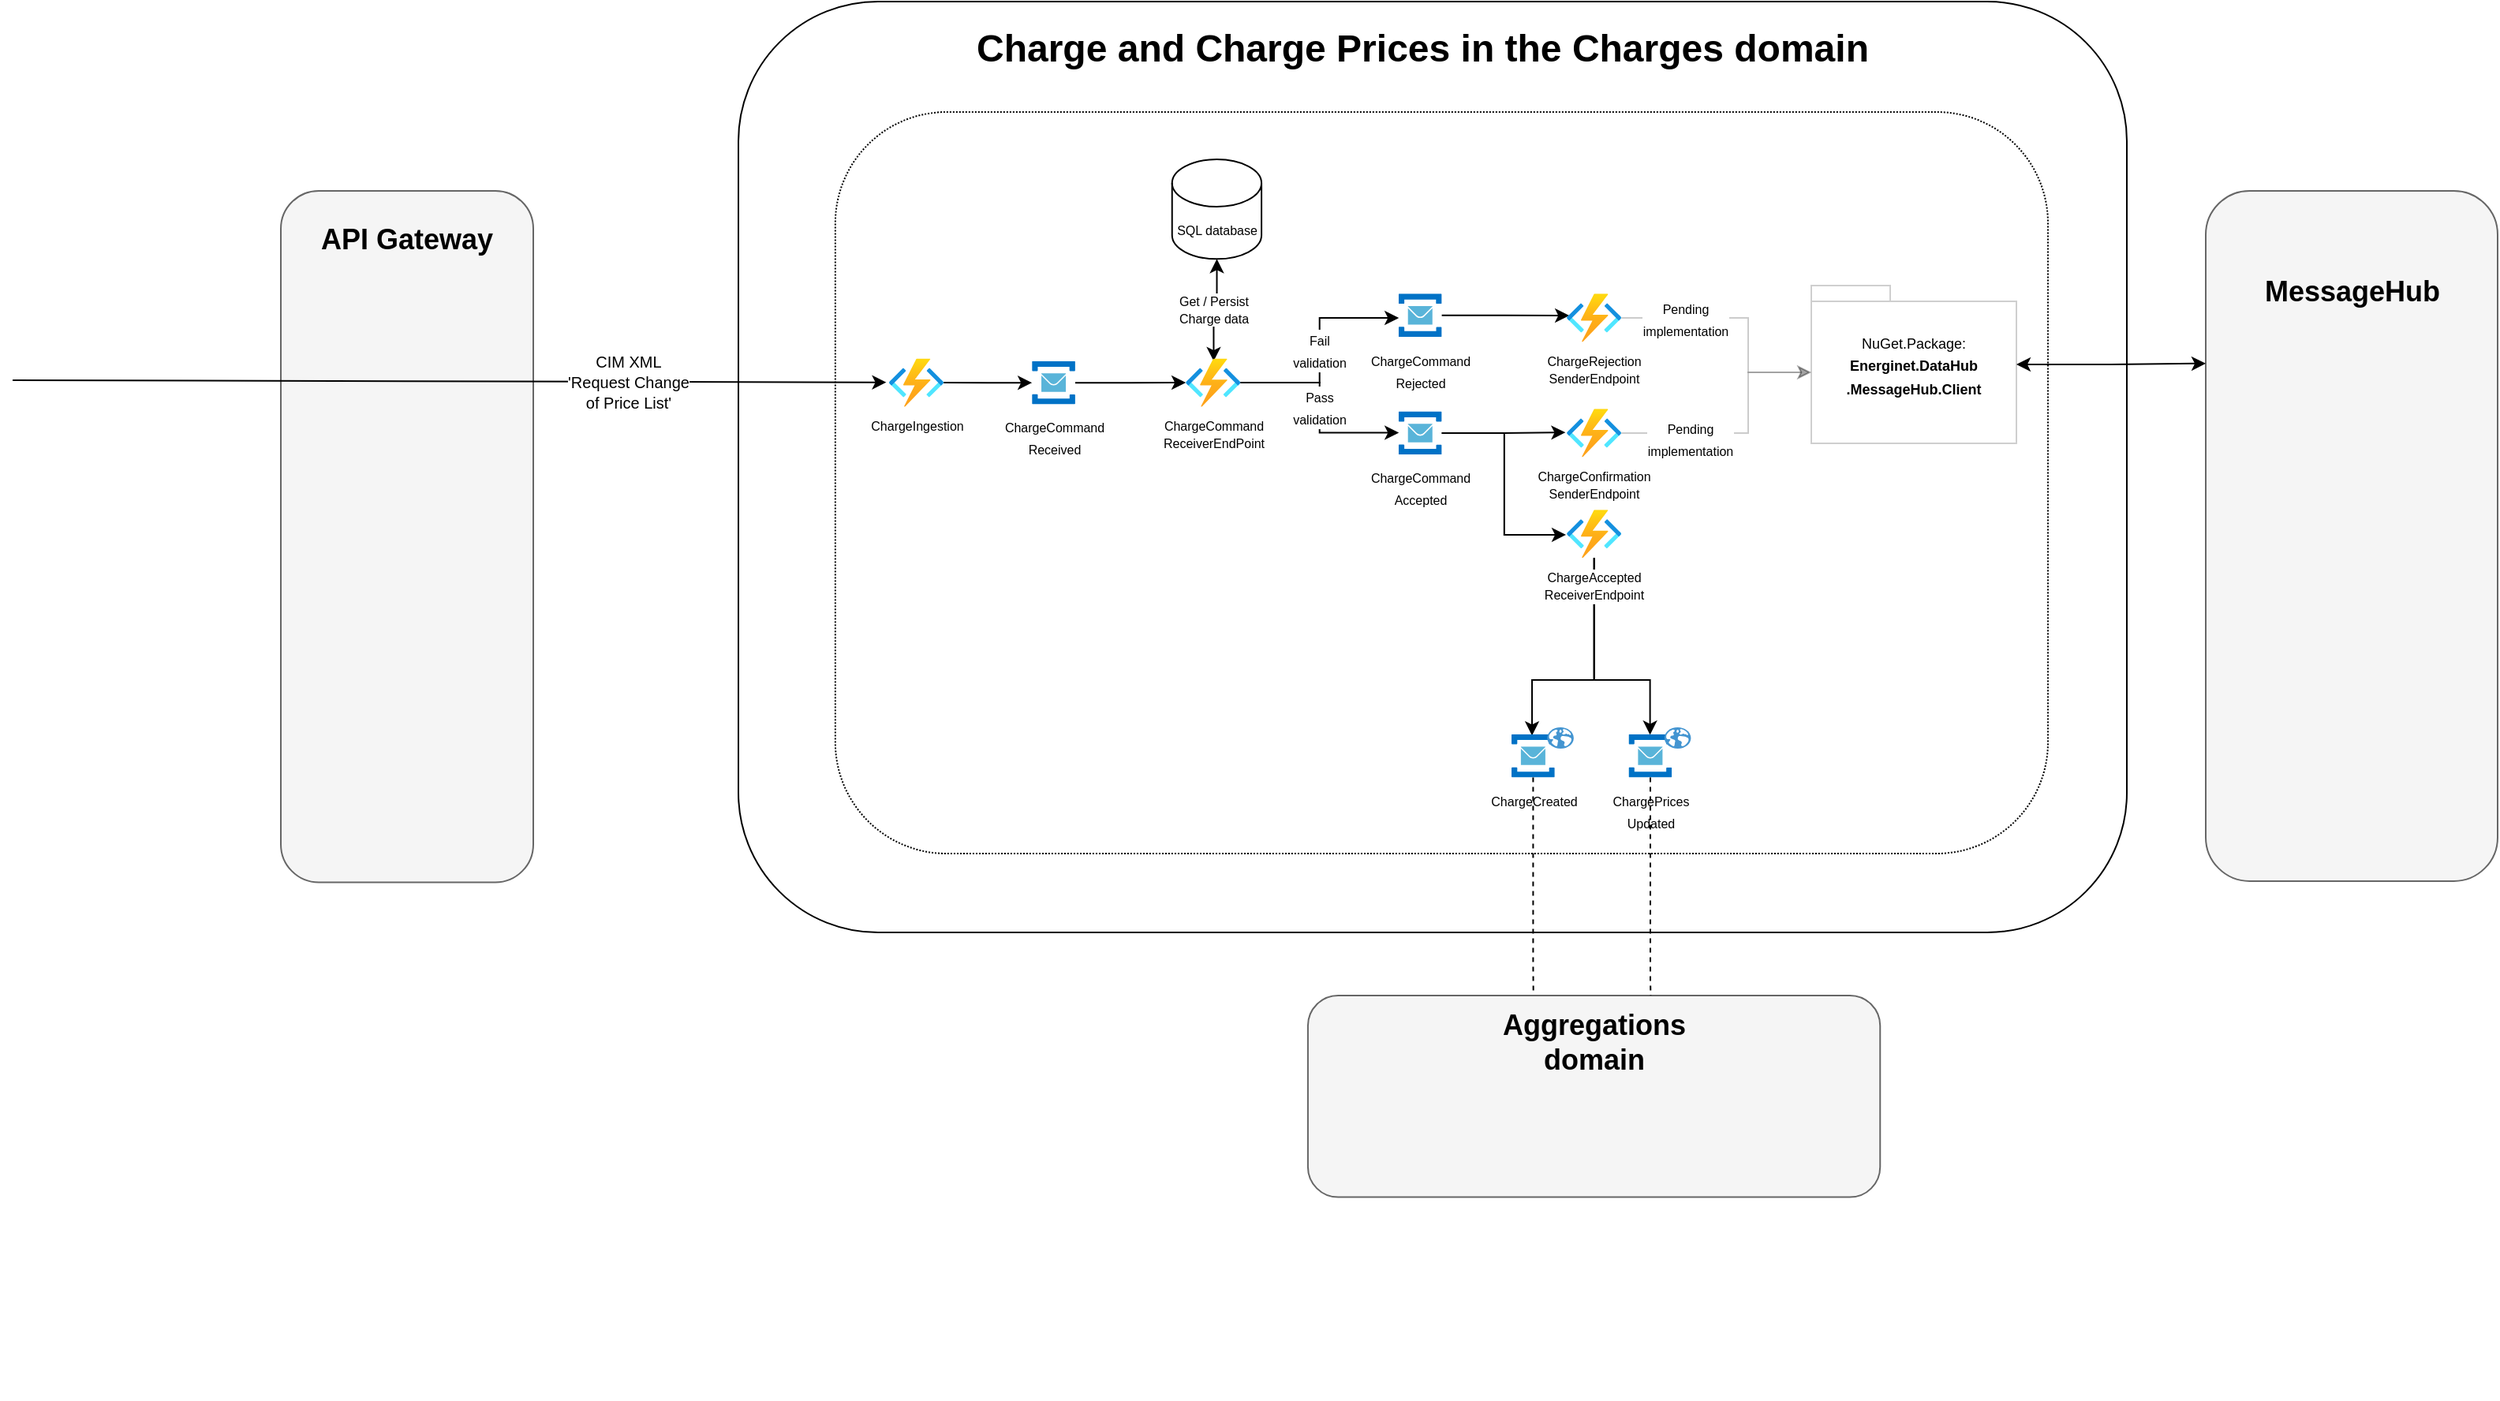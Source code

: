 <mxfile version="15.4.0" type="device" pages="3"><diagram id="KlwxC46N-hx96iGGhqOR" name="ChargeAndChargePrices"><mxGraphModel dx="1449" dy="503" grid="1" gridSize="10" guides="1" tooltips="1" connect="1" arrows="1" fold="1" page="1" pageScale="1" pageWidth="827" pageHeight="1169" math="0" shadow="0"><root><mxCell id="0"/><mxCell id="1" parent="0"/><mxCell id="MYXWLyL1p2K_Epl3DtGn-15" value="" style="opacity=50;textOpacity=50;strokeColor=none;" parent="1" vertex="1" connectable="0"><mxGeometry x="120" width="900" height="885.57" as="geometry"/></mxCell><mxCell id="MYXWLyL1p2K_Epl3DtGn-2" value="" style="rounded=1;whiteSpace=wrap;html=1;" parent="MYXWLyL1p2K_Epl3DtGn-15" vertex="1"><mxGeometry x="20" width="880" height="590" as="geometry"/></mxCell><mxCell id="NvUXONiLcMeiS4wBiC3s-28" value="&lt;h1&gt;Charge and Charge Prices in the Charges domain&lt;br&gt;&lt;/h1&gt;" style="text;html=1;strokeColor=none;fillColor=none;spacing=5;spacingTop=-20;whiteSpace=wrap;overflow=hidden;rounded=0;dashed=1;" parent="MYXWLyL1p2K_Epl3DtGn-15" vertex="1"><mxGeometry x="165.71" y="10" width="600" height="36.51" as="geometry"/></mxCell><mxCell id="P5rP9bWZ3KFdOlhkd0rS-1" value="" style="rounded=1;whiteSpace=wrap;html=1;dashed=1;dashPattern=1 1;align=center;" parent="MYXWLyL1p2K_Epl3DtGn-15" vertex="1"><mxGeometry x="81.42" y="70" width="768.58" height="470" as="geometry"/></mxCell><mxCell id="P5rP9bWZ3KFdOlhkd0rS-8" value="" style="edgeStyle=orthogonalEdgeStyle;rounded=0;orthogonalLoop=1;jettySize=auto;html=1;fontSize=9;startArrow=classic;startFill=1;endArrow=none;endFill=0;" parent="MYXWLyL1p2K_Epl3DtGn-15" source="P5rP9bWZ3KFdOlhkd0rS-3" target="P5rP9bWZ3KFdOlhkd0rS-5" edge="1"><mxGeometry relative="1" as="geometry"/></mxCell><mxCell id="P5rP9bWZ3KFdOlhkd0rS-10" value="" style="edgeStyle=orthogonalEdgeStyle;rounded=0;orthogonalLoop=1;jettySize=auto;html=1;fontSize=9;startArrow=none;startFill=0;endArrow=classic;endFill=1;" parent="MYXWLyL1p2K_Epl3DtGn-15" source="P5rP9bWZ3KFdOlhkd0rS-3" target="P5rP9bWZ3KFdOlhkd0rS-9" edge="1"><mxGeometry relative="1" as="geometry"/></mxCell><mxCell id="P5rP9bWZ3KFdOlhkd0rS-3" value="&lt;font style=&quot;font-size: 8px&quot;&gt;ChargeCommand&lt;br&gt;Received&lt;/font&gt;" style="aspect=fixed;html=1;points=[];align=center;image;fontSize=12;image=img/lib/mscae/Service_Bus.svg;" parent="MYXWLyL1p2K_Epl3DtGn-15" vertex="1"><mxGeometry x="206.085" y="227.853" width="27.382" height="27.382" as="geometry"/></mxCell><mxCell id="P5rP9bWZ3KFdOlhkd0rS-5" value="&lt;font style=&quot;font-size: 8px&quot;&gt;ChargeIngestion&lt;/font&gt;" style="aspect=fixed;html=1;points=[];align=center;image;fontSize=9;image=img/lib/azure2/compute/Function_Apps.svg;labelPosition=center;verticalLabelPosition=bottom;verticalAlign=top;" parent="MYXWLyL1p2K_Epl3DtGn-15" vertex="1"><mxGeometry x="115.419" y="226.237" width="34.684" height="30.604" as="geometry"/></mxCell><mxCell id="P5rP9bWZ3KFdOlhkd0rS-11" value="&lt;font style=&quot;font-size: 8px&quot;&gt;Get / Persist&lt;br&gt;Charge data&lt;/font&gt;" style="edgeStyle=orthogonalEdgeStyle;rounded=0;orthogonalLoop=1;jettySize=auto;html=1;fontSize=9;startArrow=classic;startFill=1;endArrow=classic;endFill=1;exitX=0.51;exitY=0.055;exitDx=0;exitDy=0;exitPerimeter=0;" parent="MYXWLyL1p2K_Epl3DtGn-15" source="P5rP9bWZ3KFdOlhkd0rS-9" target="MYXWLyL1p2K_Epl3DtGn-20" edge="1"><mxGeometry relative="1" as="geometry"><mxPoint x="325.085" y="285.565" as="sourcePoint"/></mxGeometry></mxCell><mxCell id="KIv0wg9MQq3dyHa51V74-32" value="&lt;font style=&quot;font-size: 8px&quot;&gt;Pass &lt;br&gt;validation&lt;/font&gt;" style="edgeStyle=orthogonalEdgeStyle;rounded=0;orthogonalLoop=1;jettySize=auto;html=1;entryX=0.007;entryY=0.493;entryDx=0;entryDy=0;entryPerimeter=0;" parent="MYXWLyL1p2K_Epl3DtGn-15" source="P5rP9bWZ3KFdOlhkd0rS-9" target="KIv0wg9MQq3dyHa51V74-30" edge="1"><mxGeometry relative="1" as="geometry"/></mxCell><mxCell id="KIv0wg9MQq3dyHa51V74-33" value="&lt;font style=&quot;font-size: 8px&quot;&gt;Fail&lt;br&gt;validation&lt;/font&gt;" style="edgeStyle=orthogonalEdgeStyle;rounded=0;orthogonalLoop=1;jettySize=auto;html=1;entryX=0.007;entryY=0.56;entryDx=0;entryDy=0;entryPerimeter=0;" parent="MYXWLyL1p2K_Epl3DtGn-15" source="P5rP9bWZ3KFdOlhkd0rS-9" target="KIv0wg9MQq3dyHa51V74-1" edge="1"><mxGeometry relative="1" as="geometry"/></mxCell><mxCell id="P5rP9bWZ3KFdOlhkd0rS-9" value="&lt;font style=&quot;font-size: 8px&quot;&gt;ChargeCommand&lt;br&gt;ReceiverEndPoint&lt;br&gt;&lt;/font&gt;" style="aspect=fixed;html=1;points=[];align=center;image;fontSize=9;image=img/lib/azure2/compute/Function_Apps.svg;labelPosition=center;verticalLabelPosition=bottom;verticalAlign=top;" parent="MYXWLyL1p2K_Epl3DtGn-15" vertex="1"><mxGeometry x="303.552" y="226.247" width="34.684" height="30.604" as="geometry"/></mxCell><mxCell id="KIv0wg9MQq3dyHa51V74-36" style="edgeStyle=orthogonalEdgeStyle;rounded=0;orthogonalLoop=1;jettySize=auto;html=1;entryX=0.047;entryY=0.453;entryDx=0;entryDy=0;entryPerimeter=0;" parent="MYXWLyL1p2K_Epl3DtGn-15" source="KIv0wg9MQq3dyHa51V74-1" target="KIv0wg9MQq3dyHa51V74-35" edge="1"><mxGeometry relative="1" as="geometry"/></mxCell><mxCell id="KIv0wg9MQq3dyHa51V74-1" value="&lt;font style=&quot;font-size: 8px ; line-height: 100%&quot;&gt;ChargeCommand&lt;br&gt;Rejected&lt;/font&gt;" style="aspect=fixed;html=1;points=[];align=center;image;fontSize=12;image=img/lib/mscae/Service_Bus.svg;" parent="MYXWLyL1p2K_Epl3DtGn-15" vertex="1"><mxGeometry x="438.419" y="185.164" width="27.382" height="27.382" as="geometry"/></mxCell><mxCell id="KIv0wg9MQq3dyHa51V74-39" style="edgeStyle=orthogonalEdgeStyle;rounded=0;orthogonalLoop=1;jettySize=auto;html=1;entryX=-0.021;entryY=0.487;entryDx=0;entryDy=0;entryPerimeter=0;" parent="MYXWLyL1p2K_Epl3DtGn-15" source="KIv0wg9MQq3dyHa51V74-30" target="KIv0wg9MQq3dyHa51V74-34" edge="1"><mxGeometry relative="1" as="geometry"/></mxCell><mxCell id="KIv0wg9MQq3dyHa51V74-82" style="edgeStyle=orthogonalEdgeStyle;rounded=0;orthogonalLoop=1;jettySize=auto;html=1;entryX=-0.012;entryY=0.519;entryDx=0;entryDy=0;entryPerimeter=0;startArrow=none;startFill=0;endArrow=classic;endFill=1;strokeColor=#000000;" parent="MYXWLyL1p2K_Epl3DtGn-15" source="KIv0wg9MQq3dyHa51V74-30" target="KIv0wg9MQq3dyHa51V74-37" edge="1"><mxGeometry relative="1" as="geometry"/></mxCell><mxCell id="KIv0wg9MQq3dyHa51V74-30" value="&lt;font style=&quot;font-size: 8px ; line-height: 100%&quot;&gt;ChargeCommand&lt;br&gt;Accepted&lt;/font&gt;" style="aspect=fixed;html=1;points=[];align=center;image;fontSize=12;image=img/lib/mscae/Service_Bus.svg;" parent="MYXWLyL1p2K_Epl3DtGn-15" vertex="1"><mxGeometry x="438.419" y="259.799" width="27.382" height="27.382" as="geometry"/></mxCell><mxCell id="KIv0wg9MQq3dyHa51V74-34" value="&lt;font style=&quot;font-size: 8px&quot;&gt;ChargeConfirmation&lt;br&gt;SenderEndpoint&lt;br&gt;&lt;/font&gt;" style="aspect=fixed;html=1;points=[];align=center;image;fontSize=9;image=img/lib/azure2/compute/Function_Apps.svg;labelPosition=center;verticalLabelPosition=bottom;verticalAlign=top;" parent="MYXWLyL1p2K_Epl3DtGn-15" vertex="1"><mxGeometry x="544.952" y="258.183" width="34.684" height="30.604" as="geometry"/></mxCell><mxCell id="KIv0wg9MQq3dyHa51V74-35" value="&lt;font style=&quot;font-size: 8px&quot;&gt;ChargeRejection&lt;br&gt;SenderEndpoint&lt;br&gt;&lt;/font&gt;" style="aspect=fixed;html=1;points=[];align=center;image;fontSize=9;image=img/lib/azure2/compute/Function_Apps.svg;labelPosition=center;verticalLabelPosition=bottom;verticalAlign=top;" parent="MYXWLyL1p2K_Epl3DtGn-15" vertex="1"><mxGeometry x="544.952" y="185.164" width="34.684" height="30.604" as="geometry"/></mxCell><mxCell id="xoEuS1LsCUM5lF9zzNaL-1" style="edgeStyle=orthogonalEdgeStyle;rounded=0;comic=0;orthogonalLoop=1;jettySize=auto;html=1;entryX=0.495;entryY=0.016;entryDx=0;entryDy=0;entryPerimeter=0;shadow=0;endArrow=classic;endFill=1;strokeColor=#000000;" parent="MYXWLyL1p2K_Epl3DtGn-15" source="KIv0wg9MQq3dyHa51V74-37" target="KIv0wg9MQq3dyHa51V74-51" edge="1"><mxGeometry relative="1" as="geometry"><Array as="points"><mxPoint x="562" y="430"/><mxPoint x="598" y="430"/></Array></mxGeometry></mxCell><mxCell id="xoEuS1LsCUM5lF9zzNaL-4" style="edgeStyle=orthogonalEdgeStyle;rounded=0;comic=0;orthogonalLoop=1;jettySize=auto;html=1;entryX=0.475;entryY=0.031;entryDx=0;entryDy=0;entryPerimeter=0;shadow=0;endArrow=classic;endFill=1;strokeColor=#000000;" parent="MYXWLyL1p2K_Epl3DtGn-15" source="KIv0wg9MQq3dyHa51V74-37" target="KIv0wg9MQq3dyHa51V74-43" edge="1"><mxGeometry relative="1" as="geometry"><Array as="points"><mxPoint x="562" y="430"/><mxPoint x="523" y="430"/></Array></mxGeometry></mxCell><mxCell id="KIv0wg9MQq3dyHa51V74-37" value="&lt;font style=&quot;font-size: 8px&quot;&gt;ChargeAccepted&lt;br&gt;ReceiverEndpoint&lt;br&gt;&lt;/font&gt;" style="aspect=fixed;html=1;points=[];align=center;image;fontSize=9;image=img/lib/azure2/compute/Function_Apps.svg;labelPosition=center;verticalLabelPosition=bottom;verticalAlign=top;" parent="MYXWLyL1p2K_Epl3DtGn-15" vertex="1"><mxGeometry x="544.952" y="322.074" width="34.684" height="30.604" as="geometry"/></mxCell><mxCell id="MYXWLyL1p2K_Epl3DtGn-20" value="&lt;font style=&quot;font-size: 8px&quot;&gt;SQL database&lt;/font&gt;" style="shape=cylinder3;whiteSpace=wrap;html=1;boundedLbl=1;backgroundOutline=1;size=15;" parent="MYXWLyL1p2K_Epl3DtGn-15" vertex="1"><mxGeometry x="294.871" y="100.0" width="56.667" height="63.16" as="geometry"/></mxCell><mxCell id="KIv0wg9MQq3dyHa51V74-45" value="" style="group;align=center;" parent="MYXWLyL1p2K_Epl3DtGn-15" vertex="1" connectable="0"><mxGeometry x="510" y="460.005" width="39.44" height="31.736" as="geometry"/></mxCell><mxCell id="KIv0wg9MQq3dyHa51V74-43" value="&lt;span style=&quot;font-size: 8px&quot;&gt;ChargeCreated&lt;/span&gt;" style="aspect=fixed;html=1;points=[];align=center;image;fontSize=12;image=img/lib/mscae/Service_Bus.svg;" parent="KIv0wg9MQq3dyHa51V74-45" vertex="1"><mxGeometry y="4.354" width="27.382" height="27.382" as="geometry"/></mxCell><mxCell id="KIv0wg9MQq3dyHa51V74-44" value="" style="shadow=0;dashed=0;html=1;strokeColor=none;fillColor=#4495D1;labelPosition=center;verticalLabelPosition=bottom;verticalAlign=top;align=center;outlineConnect=0;shape=mxgraph.veeam.globe;" parent="KIv0wg9MQq3dyHa51V74-45" vertex="1"><mxGeometry x="22.667" width="16.773" height="13.508" as="geometry"/></mxCell><mxCell id="KIv0wg9MQq3dyHa51V74-50" value="" style="group" parent="MYXWLyL1p2K_Epl3DtGn-15" vertex="1" connectable="0"><mxGeometry x="584.256" y="460.005" width="39.44" height="31.736" as="geometry"/></mxCell><mxCell id="KIv0wg9MQq3dyHa51V74-51" value="&lt;span style=&quot;font-size: 8px&quot;&gt;ChargePrices&lt;br&gt;Updated&lt;/span&gt;" style="aspect=fixed;html=1;points=[];align=center;image;fontSize=12;image=img/lib/mscae/Service_Bus.svg;" parent="KIv0wg9MQq3dyHa51V74-50" vertex="1"><mxGeometry y="4.354" width="27.382" height="27.382" as="geometry"/></mxCell><mxCell id="KIv0wg9MQq3dyHa51V74-52" value="" style="shadow=0;dashed=0;html=1;strokeColor=none;fillColor=#4495D1;labelPosition=center;verticalLabelPosition=bottom;verticalAlign=top;align=center;outlineConnect=0;shape=mxgraph.veeam.globe;" parent="KIv0wg9MQq3dyHa51V74-50" vertex="1"><mxGeometry x="22.667" width="16.773" height="13.508" as="geometry"/></mxCell><mxCell id="KIv0wg9MQq3dyHa51V74-70" value="&lt;font style=&quot;font-size: 9px&quot;&gt;NuGet.Package:&lt;br&gt;&lt;b&gt;Energinet.DataHub&lt;br&gt;.MessageHub.Client&lt;/b&gt;&lt;/font&gt;" style="shape=folder;tabWidth=50;tabHeight=10;tabPosition=left;strokeWidth=1;html=1;whiteSpace=wrap;align=center;strokeColor=#CFCFCF;" parent="MYXWLyL1p2K_Epl3DtGn-15" vertex="1"><mxGeometry x="700" y="180" width="130" height="100" as="geometry"/></mxCell><mxCell id="KIv0wg9MQq3dyHa51V74-58" value="&lt;span style=&quot;color: rgb(0 , 0 , 0) ; font-family: &amp;#34;helvetica&amp;#34; ; font-size: 8px ; font-style: normal ; font-weight: 400 ; letter-spacing: normal ; text-align: center ; text-indent: 0px ; text-transform: none ; word-spacing: 0px ; background-color: rgb(255 , 255 , 255) ; display: inline ; float: none&quot;&gt;Pending&lt;/span&gt;&lt;br style=&quot;color: rgb(0 , 0 , 0) ; font-family: &amp;#34;helvetica&amp;#34; ; font-size: 8px ; font-style: normal ; font-weight: 400 ; letter-spacing: normal ; text-align: center ; text-indent: 0px ; text-transform: none ; word-spacing: 0px ; background-color: rgb(255 , 255 , 255)&quot;&gt;&lt;span style=&quot;color: rgb(0 , 0 , 0) ; font-family: &amp;#34;helvetica&amp;#34; ; font-size: 8px ; font-style: normal ; font-weight: 400 ; letter-spacing: normal ; text-align: center ; text-indent: 0px ; text-transform: none ; word-spacing: 0px ; background-color: rgb(255 , 255 , 255) ; display: inline ; float: none&quot;&gt;implementation&lt;/span&gt;" style="edgeStyle=orthogonalEdgeStyle;rounded=0;orthogonalLoop=1;jettySize=auto;html=1;fillColor=#f5f5f5;strokeColor=#000000;opacity=20;entryX=0;entryY=0;entryDx=0;entryDy=55;entryPerimeter=0;" parent="MYXWLyL1p2K_Epl3DtGn-15" source="KIv0wg9MQq3dyHa51V74-34" target="KIv0wg9MQq3dyHa51V74-70" edge="1"><mxGeometry x="-0.455" y="-3" relative="1" as="geometry"><mxPoint x="720" y="269" as="targetPoint"/><mxPoint as="offset"/><Array as="points"><mxPoint x="660" y="274"/><mxPoint x="660" y="235"/></Array></mxGeometry></mxCell><mxCell id="KIv0wg9MQq3dyHa51V74-59" value="&lt;font style=&quot;font-size: 8px&quot;&gt;Pending &lt;br&gt;implementation&lt;/font&gt;" style="edgeStyle=orthogonalEdgeStyle;rounded=0;orthogonalLoop=1;jettySize=auto;html=1;fillColor=#f5f5f5;strokeColor=#000000;opacity=20;entryX=0;entryY=0;entryDx=0;entryDy=55;entryPerimeter=0;" parent="MYXWLyL1p2K_Epl3DtGn-15" source="KIv0wg9MQq3dyHa51V74-35" target="KIv0wg9MQq3dyHa51V74-70" edge="1"><mxGeometry x="-0.479" relative="1" as="geometry"><mxPoint x="720" y="201" as="targetPoint"/><Array as="points"><mxPoint x="660" y="201"/><mxPoint x="660" y="235"/></Array><mxPoint as="offset"/></mxGeometry></mxCell><mxCell id="KIv0wg9MQq3dyHa51V74-87" value="" style="group" parent="MYXWLyL1p2K_Epl3DtGn-15" vertex="1" connectable="0"><mxGeometry x="380.961" y="629.997" width="362.667" height="127.783" as="geometry"/></mxCell><mxCell id="KIv0wg9MQq3dyHa51V74-88" value="" style="rounded=1;whiteSpace=wrap;html=1;fillColor=#f5f5f5;strokeColor=#666666;fontColor=#333333;" parent="KIv0wg9MQq3dyHa51V74-87" vertex="1"><mxGeometry width="362.667" height="127.783" as="geometry"/></mxCell><mxCell id="KIv0wg9MQq3dyHa51V74-89" value="&lt;b&gt;&lt;font style=&quot;font-size: 18px&quot;&gt;Aggregations domain&lt;/font&gt;&lt;/b&gt;" style="text;html=1;strokeColor=none;fillColor=none;align=center;verticalAlign=middle;whiteSpace=wrap;rounded=0;" parent="KIv0wg9MQq3dyHa51V74-87" vertex="1"><mxGeometry x="102" y="9.127" width="158.667" height="41.164" as="geometry"/></mxCell><mxCell id="iGNZZwKwSOgs7Oc_832M-2" style="edgeStyle=orthogonalEdgeStyle;rounded=0;orthogonalLoop=1;jettySize=auto;html=1;dashed=1;endArrow=none;endFill=0;entryX=0.599;entryY=0;entryDx=0;entryDy=0;entryPerimeter=0;" parent="MYXWLyL1p2K_Epl3DtGn-15" source="KIv0wg9MQq3dyHa51V74-51" edge="1" target="KIv0wg9MQq3dyHa51V74-88"><mxGeometry relative="1" as="geometry"><mxPoint x="598" y="670" as="targetPoint"/><Array as="points"><mxPoint x="598" y="620"/><mxPoint x="598" y="620"/></Array></mxGeometry></mxCell><mxCell id="iGNZZwKwSOgs7Oc_832M-1" style="edgeStyle=orthogonalEdgeStyle;rounded=0;orthogonalLoop=1;jettySize=auto;html=1;dashed=1;endArrow=none;endFill=0;entryX=0.394;entryY=-0.011;entryDx=0;entryDy=0;entryPerimeter=0;" parent="MYXWLyL1p2K_Epl3DtGn-15" source="KIv0wg9MQq3dyHa51V74-43" edge="1" target="KIv0wg9MQq3dyHa51V74-88"><mxGeometry relative="1" as="geometry"><mxPoint x="480" y="600" as="targetPoint"/><Array as="points"><mxPoint x="524" y="610"/><mxPoint x="524" y="629"/></Array></mxGeometry></mxCell><mxCell id="NvUXONiLcMeiS4wBiC3s-17" value="" style="rounded=1;whiteSpace=wrap;html=1;fillColor=#f5f5f5;strokeColor=#666666;fontColor=#333333;" parent="1" vertex="1"><mxGeometry x="-150" y="120" width="160" height="438.23" as="geometry"/></mxCell><mxCell id="NvUXONiLcMeiS4wBiC3s-14" value="&lt;b&gt;&lt;font style=&quot;font-size: 18px&quot;&gt;API Gateway&lt;/font&gt;&lt;/b&gt;" style="text;html=1;strokeColor=none;fillColor=none;align=center;verticalAlign=middle;whiteSpace=wrap;rounded=0;" parent="1" vertex="1"><mxGeometry x="-145" y="140" width="150" height="22.55" as="geometry"/></mxCell><mxCell id="NvUXONiLcMeiS4wBiC3s-20" value="&lt;span style=&quot;font-size: x-small&quot;&gt;CIM XML&lt;/span&gt;&lt;br style=&quot;font-size: x-small&quot;&gt;&lt;span style=&quot;font-size: x-small&quot;&gt;'Request Change&lt;/span&gt;&lt;br style=&quot;font-size: x-small&quot;&gt;&lt;span style=&quot;font-size: x-small&quot;&gt;of Price List'&lt;/span&gt;" style="endArrow=classic;html=1;entryX=-0.048;entryY=0.494;entryDx=0;entryDy=0;entryPerimeter=0;" parent="1" edge="1" target="P5rP9bWZ3KFdOlhkd0rS-5"><mxGeometry x="0.409" width="50" height="50" relative="1" as="geometry"><mxPoint x="-320" y="240" as="sourcePoint"/><mxPoint x="-150" y="240" as="targetPoint"/><Array as="points"/><mxPoint as="offset"/></mxGeometry></mxCell><mxCell id="KIv0wg9MQq3dyHa51V74-72" value="" style="group" parent="1" vertex="1" connectable="0"><mxGeometry x="1070" y="120" width="185" height="437.45" as="geometry"/></mxCell><mxCell id="NvUXONiLcMeiS4wBiC3s-13" value="" style="rounded=1;whiteSpace=wrap;html=1;fillColor=#f5f5f5;strokeColor=#666666;fontColor=#333333;" parent="KIv0wg9MQq3dyHa51V74-72" vertex="1"><mxGeometry width="185" height="437.45" as="geometry"/></mxCell><mxCell id="NvUXONiLcMeiS4wBiC3s-18" value="&lt;b&gt;&lt;font style=&quot;font-size: 18px&quot;&gt;MessageHub&lt;/font&gt;&lt;/b&gt;" style="text;html=1;strokeColor=none;fillColor=none;align=center;verticalAlign=middle;whiteSpace=wrap;rounded=0;" parent="KIv0wg9MQq3dyHa51V74-72" vertex="1"><mxGeometry x="27.5" y="52.801" width="130" height="23.211" as="geometry"/></mxCell><mxCell id="KIv0wg9MQq3dyHa51V74-181" value="" style="edgeStyle=orthogonalEdgeStyle;rounded=0;orthogonalLoop=1;jettySize=auto;html=1;startArrow=classic;startFill=1;endArrow=classic;endFill=1;strokeColor=#000000;entryX=0;entryY=0.25;entryDx=0;entryDy=0;" parent="1" source="KIv0wg9MQq3dyHa51V74-70" target="NvUXONiLcMeiS4wBiC3s-13" edge="1"><mxGeometry relative="1" as="geometry"/></mxCell></root></mxGraphModel></diagram><diagram name="ChargeLinks" id="_MVbvNowie9HoGUk_FZn"><mxGraphModel dx="2640" dy="2636" grid="1" gridSize="10" guides="1" tooltips="1" connect="1" arrows="1" fold="1" page="1" pageScale="1" pageWidth="827" pageHeight="1169" math="0" shadow="0"><root><mxCell id="Cwr5oNa93KLAWAjK10d6-0"/><mxCell id="Cwr5oNa93KLAWAjK10d6-1" parent="Cwr5oNa93KLAWAjK10d6-0"/><mxCell id="Cwr5oNa93KLAWAjK10d6-2" value="" style="group" parent="Cwr5oNa93KLAWAjK10d6-1" vertex="1" connectable="0"><mxGeometry x="248" y="-300" width="622" height="213" as="geometry"/></mxCell><mxCell id="Cwr5oNa93KLAWAjK10d6-3" value="&lt;h2&gt;&lt;br&gt;&lt;/h2&gt;" style="rounded=1;whiteSpace=wrap;html=1;labelPosition=center;verticalLabelPosition=top;align=center;verticalAlign=bottom;fillColor=#f5f5f5;strokeColor=#666666;fontColor=#333333;" parent="Cwr5oNa93KLAWAjK10d6-2" vertex="1"><mxGeometry width="622" height="213" as="geometry"/></mxCell><mxCell id="Cwr5oNa93KLAWAjK10d6-4" value="&lt;b&gt;&lt;font style=&quot;font-size: 18px&quot;&gt;Metering Point domain&lt;/font&gt;&lt;/b&gt;" style="text;html=1;strokeColor=none;fillColor=none;align=center;verticalAlign=middle;whiteSpace=wrap;rounded=0;" parent="Cwr5oNa93KLAWAjK10d6-2" vertex="1"><mxGeometry x="207.333" y="13.853" width="207.333" height="62.477" as="geometry"/></mxCell><mxCell id="C4fy-HvUdwQALWBnT5kT-3" value="&lt;font style=&quot;font-size: 8px&quot;&gt;CreateDefaultChargeLinksReply&lt;br&gt;&lt;/font&gt;" style="aspect=fixed;html=1;points=[];align=center;image;fontSize=12;image=img/lib/mscae/Service_Bus.svg;" parent="Cwr5oNa93KLAWAjK10d6-2" vertex="1"><mxGeometry x="500.778" y="109.077" width="26.529" height="26.529" as="geometry"/></mxCell><mxCell id="C4fy-HvUdwQALWBnT5kT-0" value="" style="group;labelBackgroundColor=none;labelBorderColor=none;" parent="Cwr5oNa93KLAWAjK10d6-2" vertex="1" connectable="0"><mxGeometry x="249.568" y="150.001" width="38.653" height="41.033" as="geometry"/></mxCell><mxCell id="C4fy-HvUdwQALWBnT5kT-1" value="&lt;span style=&quot;font-size: 8px&quot;&gt;&amp;lt;type&amp;gt;MeteringPointCreated&lt;/span&gt;" style="aspect=fixed;html=1;points=[];align=center;image;fontSize=12;image=img/lib/mscae/Service_Bus.svg;" parent="C4fy-HvUdwQALWBnT5kT-0" vertex="1"><mxGeometry y="5.629" width="26.529" height="26.529" as="geometry"/></mxCell><mxCell id="C4fy-HvUdwQALWBnT5kT-2" value="" style="shadow=0;dashed=0;html=1;strokeColor=none;fillColor=#4495D1;labelPosition=center;verticalLabelPosition=bottom;verticalAlign=top;align=center;outlineConnect=0;shape=mxgraph.veeam.globe;" parent="C4fy-HvUdwQALWBnT5kT-0" vertex="1"><mxGeometry x="22.214" width="16.439" height="17.466" as="geometry"/></mxCell><mxCell id="Cwr5oNa93KLAWAjK10d6-8" value="" style="opacity=50;textOpacity=50;strokeColor=none;" parent="Cwr5oNa93KLAWAjK10d6-1" vertex="1" connectable="0"><mxGeometry x="120" width="1060" height="885.57" as="geometry"/></mxCell><mxCell id="Cwr5oNa93KLAWAjK10d6-9" value="" style="rounded=1;whiteSpace=wrap;html=1;" parent="Cwr5oNa93KLAWAjK10d6-8" vertex="1"><mxGeometry width="1060" height="690" as="geometry"/></mxCell><mxCell id="Cwr5oNa93KLAWAjK10d6-11" value="" style="rounded=1;whiteSpace=wrap;html=1;dashed=1;dashPattern=1 1;align=center;" parent="Cwr5oNa93KLAWAjK10d6-8" vertex="1"><mxGeometry x="84.94" y="60" width="885.06" height="560" as="geometry"/></mxCell><mxCell id="Cwr5oNa93KLAWAjK10d6-12" style="edgeStyle=orthogonalEdgeStyle;rounded=0;orthogonalLoop=1;jettySize=auto;html=1;entryX=0.475;entryY=-0.028;entryDx=0;entryDy=0;entryPerimeter=0;startArrow=none;startFill=0;endArrow=classic;endFill=1;strokeColor=#000000;exitX=0.5;exitY=1.044;exitDx=0;exitDy=0;exitPerimeter=0;" parent="Cwr5oNa93KLAWAjK10d6-8" source="Cwr5oNa93KLAWAjK10d6-58" target="Cwr5oNa93KLAWAjK10d6-61" edge="1"><mxGeometry relative="1" as="geometry"><mxPoint x="731.64" y="360.0" as="sourcePoint"/></mxGeometry></mxCell><mxCell id="Cwr5oNa93KLAWAjK10d6-13" value="&lt;h1&gt;Charge Links in the Charges domain&lt;br&gt;&lt;/h1&gt;" style="text;html=1;strokeColor=none;fillColor=none;spacing=5;spacingTop=-20;whiteSpace=wrap;overflow=hidden;rounded=0;dashed=1;" parent="Cwr5oNa93KLAWAjK10d6-8" vertex="1"><mxGeometry x="304.33" y="9.99" width="451.33" height="36.51" as="geometry"/></mxCell><mxCell id="2aLarUs84l2a5IcpUKP9-3" style="edgeStyle=orthogonalEdgeStyle;rounded=0;orthogonalLoop=1;jettySize=auto;html=1;entryX=0.023;entryY=0.435;entryDx=0;entryDy=0;entryPerimeter=0;endArrow=classic;endFill=1;strokeColor=#000000;shadow=0;noJump=0;comic=0;orthogonal=0;flowAnimation=0;snapToPoint=1;" parent="Cwr5oNa93KLAWAjK10d6-8" source="Cwr5oNa93KLAWAjK10d6-47" target="Cwr5oNa93KLAWAjK10d6-63" edge="1"><mxGeometry relative="1" as="geometry"/></mxCell><mxCell id="2aLarUs84l2a5IcpUKP9-4" value="&lt;font style=&quot;font-size: 8px&quot;&gt;Get available data&lt;/font&gt;" style="edgeLabel;html=1;align=center;verticalAlign=middle;resizable=0;points=[];" parent="2aLarUs84l2a5IcpUKP9-3" vertex="1" connectable="0"><mxGeometry x="-0.333" y="-2" relative="1" as="geometry"><mxPoint as="offset"/></mxGeometry></mxCell><mxCell id="Cwr5oNa93KLAWAjK10d6-47" value="&lt;font style=&quot;font-size: 8px&quot;&gt;SQL database&lt;/font&gt;" style="shape=cylinder3;whiteSpace=wrap;html=1;boundedLbl=1;backgroundOutline=1;size=15;" parent="Cwr5oNa93KLAWAjK10d6-8" vertex="1"><mxGeometry x="358.768" y="220.0" width="60.667" height="63.16" as="geometry"/></mxCell><mxCell id="Cwr5oNa93KLAWAjK10d6-48" style="edgeStyle=orthogonalEdgeStyle;rounded=0;orthogonalLoop=1;jettySize=auto;html=1;entryX=-0.061;entryY=0.508;entryDx=0;entryDy=0;entryPerimeter=0;startArrow=none;startFill=0;endArrow=classic;endFill=1;strokeColor=#000000;" parent="Cwr5oNa93KLAWAjK10d6-8" source="Cwr5oNa93KLAWAjK10d6-49" target="Cwr5oNa93KLAWAjK10d6-51" edge="1"><mxGeometry relative="1" as="geometry"/></mxCell><mxCell id="Cwr5oNa93KLAWAjK10d6-49" value="&lt;font style=&quot;font-size: 8px&quot;&gt;ChargeLinkIngestion&lt;/font&gt;" style="aspect=fixed;html=1;points=[];align=center;image;fontSize=9;image=img/lib/azure2/compute/Function_Apps.svg;labelPosition=center;verticalLabelPosition=bottom;verticalAlign=top;" parent="Cwr5oNa93KLAWAjK10d6-8" vertex="1"><mxGeometry x="118.446" y="338.448" width="34.684" height="30.604" as="geometry"/></mxCell><mxCell id="Cwr5oNa93KLAWAjK10d6-50" style="edgeStyle=orthogonalEdgeStyle;rounded=0;orthogonalLoop=1;jettySize=auto;html=1;entryX=0.012;entryY=0.467;entryDx=0;entryDy=0;entryPerimeter=0;startArrow=none;startFill=0;endArrow=classic;endFill=1;strokeColor=#000000;" parent="Cwr5oNa93KLAWAjK10d6-8" source="Cwr5oNa93KLAWAjK10d6-51" target="Cwr5oNa93KLAWAjK10d6-53" edge="1"><mxGeometry relative="1" as="geometry"/></mxCell><mxCell id="Cwr5oNa93KLAWAjK10d6-51" value="&lt;div&gt;&lt;span style=&quot;font-size: 8px&quot;&gt;ChargeLinks&lt;/span&gt;&lt;/div&gt;&lt;font style=&quot;font-size: 8px&quot;&gt;&lt;div&gt;CommandReceived&lt;/div&gt;&lt;/font&gt;" style="aspect=fixed;html=1;points=[];align=center;image;fontSize=12;image=img/lib/mscae/Service_Bus.svg;" parent="Cwr5oNa93KLAWAjK10d6-8" vertex="1"><mxGeometry x="215.512" y="340.063" width="27.382" height="27.382" as="geometry"/></mxCell><mxCell id="Cwr5oNa93KLAWAjK10d6-52" style="edgeStyle=orthogonalEdgeStyle;rounded=0;orthogonalLoop=1;jettySize=auto;html=1;entryX=-0.026;entryY=0.532;entryDx=0;entryDy=0;entryPerimeter=0;startArrow=none;startFill=0;endArrow=classic;endFill=1;strokeColor=#000000;" parent="Cwr5oNa93KLAWAjK10d6-8" source="Cwr5oNa93KLAWAjK10d6-53" target="Cwr5oNa93KLAWAjK10d6-57" edge="1"><mxGeometry relative="1" as="geometry"/></mxCell><mxCell id="Cwr5oNa93KLAWAjK10d6-53" value="&lt;font style=&quot;font-size: 8px&quot;&gt;ChargeLinksCommand&lt;br&gt;ReceiverEndpoint&lt;/font&gt;" style="aspect=fixed;html=1;points=[];align=center;image;fontSize=9;image=img/lib/azure2/compute/Function_Apps.svg;labelPosition=center;verticalLabelPosition=bottom;verticalAlign=top;" parent="Cwr5oNa93KLAWAjK10d6-8" vertex="1"><mxGeometry x="369.062" y="340.068" width="34.684" height="30.604" as="geometry"/></mxCell><mxCell id="Cwr5oNa93KLAWAjK10d6-54" value="&lt;font style=&quot;font-size: 8px&quot;&gt;Get / Persist&lt;br&gt;ChargeLink data&lt;/font&gt;" style="edgeStyle=orthogonalEdgeStyle;rounded=0;orthogonalLoop=1;jettySize=auto;html=1;fontSize=9;startArrow=classic;startFill=1;endArrow=classic;endFill=1;exitX=0.5;exitY=1;exitDx=0;exitDy=0;exitPerimeter=0;" parent="Cwr5oNa93KLAWAjK10d6-8" source="Cwr5oNa93KLAWAjK10d6-47" edge="1"><mxGeometry relative="1" as="geometry"><mxPoint x="402.658" y="586.38" as="sourcePoint"/><mxPoint x="390.15" y="336.29" as="targetPoint"/></mxGeometry></mxCell><mxCell id="Cwr5oNa93KLAWAjK10d6-56" style="edgeStyle=orthogonalEdgeStyle;rounded=0;orthogonalLoop=1;jettySize=auto;html=1;entryX=-0.078;entryY=0.523;entryDx=0;entryDy=0;entryPerimeter=0;startArrow=none;startFill=0;endArrow=classic;endFill=1;strokeColor=#000000;" parent="Cwr5oNa93KLAWAjK10d6-8" source="Cwr5oNa93KLAWAjK10d6-57" target="Cwr5oNa93KLAWAjK10d6-59" edge="1"><mxGeometry relative="1" as="geometry"><Array as="points"><mxPoint x="509.6" y="355.0"/><mxPoint x="582.4" y="356.0"/></Array></mxGeometry></mxCell><mxCell id="C4fy-HvUdwQALWBnT5kT-7" style="edgeStyle=orthogonalEdgeStyle;rounded=0;orthogonalLoop=1;jettySize=auto;html=1;entryX=0.502;entryY=-0.033;entryDx=0;entryDy=0;entryPerimeter=0;" parent="Cwr5oNa93KLAWAjK10d6-8" source="Cwr5oNa93KLAWAjK10d6-57" target="Cwr5oNa93KLAWAjK10d6-58" edge="1"><mxGeometry relative="1" as="geometry"/></mxCell><mxCell id="Cwr5oNa93KLAWAjK10d6-57" value="&lt;div&gt;&lt;span style=&quot;font-size: 8px&quot;&gt;ChargeLinks&lt;/span&gt;&lt;/div&gt;&lt;font style=&quot;font-size: 8px&quot;&gt;&lt;div&gt;CommandAccepted&lt;/div&gt;&lt;/font&gt;" style="aspect=fixed;html=1;points=[];align=center;image;fontSize=12;image=img/lib/mscae/Service_Bus.svg;" parent="Cwr5oNa93KLAWAjK10d6-8" vertex="1"><mxGeometry x="471.482" y="341.673" width="27.382" height="27.382" as="geometry"/></mxCell><mxCell id="Cwr5oNa93KLAWAjK10d6-58" value="&lt;font style=&quot;font-size: 8px&quot;&gt;ChargeLink&lt;br&gt;PublisherEndpoint&lt;/font&gt;" style="aspect=fixed;html=1;points=[];align=center;image;fontSize=9;image=img/lib/azure2/compute/Function_Apps.svg;labelPosition=center;verticalLabelPosition=bottom;verticalAlign=top;" parent="Cwr5oNa93KLAWAjK10d6-8" vertex="1"><mxGeometry x="549.998" y="435.998" width="34.684" height="30.604" as="geometry"/></mxCell><mxCell id="2aLarUs84l2a5IcpUKP9-1" style="edgeStyle=orthogonalEdgeStyle;rounded=0;orthogonalLoop=1;jettySize=auto;html=1;entryX=1;entryY=1;entryDx=0;entryDy=-15;entryPerimeter=0;" parent="Cwr5oNa93KLAWAjK10d6-8" source="Cwr5oNa93KLAWAjK10d6-59" target="Cwr5oNa93KLAWAjK10d6-47" edge="1"><mxGeometry relative="1" as="geometry"><Array as="points"><mxPoint x="643" y="300"/><mxPoint x="440" y="300"/><mxPoint x="440" y="268"/></Array></mxGeometry></mxCell><mxCell id="2aLarUs84l2a5IcpUKP9-2" value="&lt;font style=&quot;font-size: 8px&quot;&gt;Persist &lt;br&gt;available data&lt;/font&gt;" style="edgeLabel;html=1;align=center;verticalAlign=middle;resizable=0;points=[];" parent="2aLarUs84l2a5IcpUKP9-1" vertex="1" connectable="0"><mxGeometry x="0.216" y="3" relative="1" as="geometry"><mxPoint x="36" y="-3" as="offset"/></mxGeometry></mxCell><mxCell id="Cwr5oNa93KLAWAjK10d6-59" value="&lt;font style=&quot;font-size: 8px&quot;&gt;ChargeLinks&lt;br&gt;DataAvailable&lt;br&gt;NotifierEndpoint&lt;/font&gt;" style="aspect=fixed;html=1;points=[];align=center;image;fontSize=9;image=img/lib/azure2/compute/Function_Apps.svg;labelPosition=center;verticalLabelPosition=bottom;verticalAlign=top;" parent="Cwr5oNa93KLAWAjK10d6-8" vertex="1"><mxGeometry x="625.248" y="340.068" width="34.684" height="30.604" as="geometry"/></mxCell><mxCell id="Cwr5oNa93KLAWAjK10d6-39" value="" style="group" parent="Cwr5oNa93KLAWAjK10d6-8" vertex="1" connectable="0"><mxGeometry x="467.133" y="719.997" width="388.267" height="127.783" as="geometry"/></mxCell><mxCell id="Cwr5oNa93KLAWAjK10d6-63" value="&lt;font style=&quot;font-size: 8px&quot;&gt;ChargeLink&lt;br&gt;BundleSender&lt;br&gt;Endpoint&lt;/font&gt;" style="aspect=fixed;html=1;points=[];align=center;image;fontSize=9;image=img/lib/azure2/compute/Function_Apps.svg;labelPosition=center;verticalLabelPosition=bottom;verticalAlign=top;" parent="Cwr5oNa93KLAWAjK10d6-8" vertex="1"><mxGeometry x="707.003" y="266.878" width="34.684" height="30.604" as="geometry"/></mxCell><mxCell id="9fac__c_9DYHA0PlGVSI-0" style="edgeStyle=orthogonalEdgeStyle;rounded=0;orthogonalLoop=1;jettySize=auto;html=1;dashed=1;endArrow=none;endFill=0;exitX=0.475;exitY=1.09;exitDx=0;exitDy=0;exitPerimeter=0;entryX=0.5;entryY=0;entryDx=0;entryDy=0;" parent="Cwr5oNa93KLAWAjK10d6-8" source="Cwr5oNa93KLAWAjK10d6-61" target="Cwr5oNa93KLAWAjK10d6-40" edge="1"><mxGeometry relative="1" as="geometry"><mxPoint x="606.667" y="710.001" as="targetPoint"/><mxPoint x="606.97" y="680.001" as="sourcePoint"/></mxGeometry></mxCell><mxCell id="C4fy-HvUdwQALWBnT5kT-8" value="&lt;span style=&quot;font-size: 8px&quot;&gt;Get / Persist&lt;/span&gt;&lt;br style=&quot;font-size: 8px&quot;&gt;&lt;span style=&quot;font-size: 8px&quot;&gt;MeteringPoint data&lt;/span&gt;" style="edgeStyle=orthogonalEdgeStyle;rounded=0;orthogonalLoop=1;jettySize=auto;html=1;entryX=0.5;entryY=0;entryDx=0;entryDy=0;entryPerimeter=0;startArrow=classic;startFill=1;" parent="Cwr5oNa93KLAWAjK10d6-8" source="9fac__c_9DYHA0PlGVSI-6" target="Cwr5oNa93KLAWAjK10d6-47" edge="1"><mxGeometry x="0.528" relative="1" as="geometry"><mxPoint as="offset"/></mxGeometry></mxCell><mxCell id="9fac__c_9DYHA0PlGVSI-6" value="&lt;font style=&quot;font-size: 8px&quot;&gt;Consumption&lt;br&gt;MeteringPoint&lt;br&gt;PersisterEndpoint&lt;br&gt;&lt;/font&gt;" style="aspect=fixed;html=1;points=[];align=center;image;fontSize=9;image=img/lib/azure2/compute/Function_Apps.svg;labelPosition=center;verticalLabelPosition=bottom;verticalAlign=top;" parent="Cwr5oNa93KLAWAjK10d6-8" vertex="1"><mxGeometry x="371.747" y="98.707" width="34.684" height="30.604" as="geometry"/></mxCell><mxCell id="C4fy-HvUdwQALWBnT5kT-5" style="edgeStyle=orthogonalEdgeStyle;rounded=0;orthogonalLoop=1;jettySize=auto;html=1;entryX=0.484;entryY=-0.002;entryDx=0;entryDy=0;entryPerimeter=0;" parent="Cwr5oNa93KLAWAjK10d6-8" source="9fac__c_9DYHA0PlGVSI-7" target="Cwr5oNa93KLAWAjK10d6-51" edge="1"><mxGeometry relative="1" as="geometry"/></mxCell><mxCell id="C4fy-HvUdwQALWBnT5kT-10" value="&lt;font style=&quot;font-size: 8px&quot;&gt;Get default charges &lt;br&gt;for metering point type&lt;/font&gt;" style="edgeStyle=orthogonalEdgeStyle;rounded=0;orthogonalLoop=1;jettySize=auto;html=1;entryX=0;entryY=0.5;entryDx=0;entryDy=0;entryPerimeter=0;startArrow=classic;startFill=1;endArrow=none;endFill=0;align=center;" parent="Cwr5oNa93KLAWAjK10d6-8" source="9fac__c_9DYHA0PlGVSI-7" target="Cwr5oNa93KLAWAjK10d6-47" edge="1"><mxGeometry relative="1" as="geometry"/></mxCell><mxCell id="9fac__c_9DYHA0PlGVSI-7" value="&lt;font style=&quot;font-size: 8px&quot;&gt;CreateDefaultChargeLinks&lt;br&gt;ReceiverEndpoint&lt;br&gt;&lt;/font&gt;" style="aspect=fixed;html=1;points=[];align=center;image;fontSize=9;image=img/lib/azure2/compute/Function_Apps.svg;labelPosition=center;verticalLabelPosition=bottom;verticalAlign=top;" parent="Cwr5oNa93KLAWAjK10d6-8" vertex="1"><mxGeometry x="211.084" y="236.277" width="34.684" height="30.604" as="geometry"/></mxCell><mxCell id="95QrSfoG3AP-kZ658HVw-1" style="edgeStyle=orthogonalEdgeStyle;rounded=0;orthogonalLoop=1;jettySize=auto;html=1;entryX=0.51;entryY=-0.036;entryDx=0;entryDy=0;entryPerimeter=0;startArrow=none;startFill=0;" parent="Cwr5oNa93KLAWAjK10d6-8" source="95QrSfoG3AP-kZ658HVw-0" target="9fac__c_9DYHA0PlGVSI-7" edge="1"><mxGeometry relative="1" as="geometry"/></mxCell><mxCell id="95QrSfoG3AP-kZ658HVw-0" value="&lt;font style=&quot;font-size: 8px&quot;&gt;CreateDefaultChargeLinksRequest&lt;br&gt;&lt;/font&gt;" style="aspect=fixed;html=1;points=[];align=center;image;fontSize=12;image=img/lib/mscae/Service_Bus.svg;" parent="Cwr5oNa93KLAWAjK10d6-8" vertex="1"><mxGeometry x="215.512" y="160.003" width="27.382" height="27.382" as="geometry"/></mxCell><mxCell id="C4fy-HvUdwQALWBnT5kT-19" style="edgeStyle=orthogonalEdgeStyle;rounded=0;orthogonalLoop=1;jettySize=auto;html=1;startArrow=none;startFill=0;endArrow=classic;endFill=1;" parent="Cwr5oNa93KLAWAjK10d6-8" source="C4fy-HvUdwQALWBnT5kT-15" target="C4fy-HvUdwQALWBnT5kT-14" edge="1"><mxGeometry relative="1" as="geometry"/></mxCell><mxCell id="C4fy-HvUdwQALWBnT5kT-14" value="&lt;span style=&quot;font-size: 8px&quot;&gt;CreateDefaultChargeLinks&lt;br&gt;ReplierEndpoint&lt;/span&gt;" style="aspect=fixed;html=1;points=[];align=center;image;fontSize=9;image=img/lib/azure2/compute/Function_Apps.svg;labelPosition=center;verticalLabelPosition=bottom;verticalAlign=top;" parent="Cwr5oNa93KLAWAjK10d6-8" vertex="1"><mxGeometry x="625.38" y="75.998" width="34.684" height="30.604" as="geometry"/></mxCell><mxCell id="C4fy-HvUdwQALWBnT5kT-18" style="edgeStyle=orthogonalEdgeStyle;rounded=0;orthogonalLoop=1;jettySize=auto;html=1;startArrow=none;startFill=0;endArrow=classic;endFill=1;" parent="Cwr5oNa93KLAWAjK10d6-8" source="Cwr5oNa93KLAWAjK10d6-59" target="C4fy-HvUdwQALWBnT5kT-15" edge="1"><mxGeometry relative="1" as="geometry"><mxPoint x="643.349" y="280" as="targetPoint"/></mxGeometry></mxCell><mxCell id="C4fy-HvUdwQALWBnT5kT-24" value="&lt;span style=&quot;font-size: 8px&quot;&gt;When flow invoked by &lt;br&gt;Metering Point domain&lt;/span&gt;" style="edgeLabel;html=1;align=center;verticalAlign=middle;resizable=0;points=[];" parent="C4fy-HvUdwQALWBnT5kT-18" vertex="1" connectable="0"><mxGeometry x="0.075" y="-2" relative="1" as="geometry"><mxPoint x="-2" y="-18" as="offset"/></mxGeometry></mxCell><mxCell id="C4fy-HvUdwQALWBnT5kT-15" value="&lt;div&gt;&lt;span style=&quot;font-size: 8px&quot;&gt;DefaultChargeLinks&lt;/span&gt;&lt;/div&gt;&lt;font style=&quot;font-size: 8px&quot;&gt;&lt;div&gt;DataAvailableNotified&lt;/div&gt;&lt;/font&gt;" style="aspect=fixed;html=1;points=[];align=center;image;fontSize=12;image=img/lib/mscae/Service_Bus.svg;" parent="Cwr5oNa93KLAWAjK10d6-8" vertex="1"><mxGeometry x="629.113" y="149.003" width="27.382" height="27.382" as="geometry"/></mxCell><mxCell id="Cwr5oNa93KLAWAjK10d6-81" value="&lt;font style=&quot;font-size: 9px&quot;&gt;NuGet.Package:&lt;br&gt;&lt;b&gt;Energinet.DataHub&lt;br&gt;.MessageHub.Client&lt;/b&gt;&lt;/font&gt;" style="shape=folder;tabWidth=50;tabHeight=10;tabPosition=left;strokeWidth=1;html=1;whiteSpace=wrap;align=center;" parent="Cwr5oNa93KLAWAjK10d6-8" vertex="1"><mxGeometry x="840" y="244.75" width="120" height="125.92" as="geometry"/></mxCell><mxCell id="9fac__c_9DYHA0PlGVSI-4" value="&lt;font style=&quot;font-size: 8px&quot;&gt;DataBundleRequest&lt;/font&gt;" style="edgeStyle=orthogonalEdgeStyle;rounded=0;orthogonalLoop=1;jettySize=auto;html=1;entryX=0.98;entryY=0.191;entryDx=0;entryDy=0;entryPerimeter=0;endArrow=classic;endFill=1;exitX=0.005;exitY=0.224;exitDx=0;exitDy=0;exitPerimeter=0;startArrow=none;startFill=0;" parent="Cwr5oNa93KLAWAjK10d6-8" source="Cwr5oNa93KLAWAjK10d6-81" target="Cwr5oNa93KLAWAjK10d6-63" edge="1"><mxGeometry relative="1" as="geometry"/></mxCell><mxCell id="9fac__c_9DYHA0PlGVSI-5" value="&lt;font style=&quot;font-size: 8px&quot;&gt;DataBundleReply&lt;/font&gt;" style="edgeStyle=orthogonalEdgeStyle;rounded=0;orthogonalLoop=1;jettySize=auto;html=1;startArrow=none;startFill=0;endArrow=classic;endFill=1;exitX=1.013;exitY=0.789;exitDx=0;exitDy=0;exitPerimeter=0;entryX=-0.002;entryY=0.377;entryDx=0;entryDy=0;entryPerimeter=0;" parent="Cwr5oNa93KLAWAjK10d6-8" source="Cwr5oNa93KLAWAjK10d6-63" target="Cwr5oNa93KLAWAjK10d6-81" edge="1"><mxGeometry relative="1" as="geometry"><mxPoint x="840" y="424" as="targetPoint"/></mxGeometry></mxCell><mxCell id="Cwr5oNa93KLAWAjK10d6-82" value="&lt;font style=&quot;font-size: 8px&quot;&gt;DataAvailable&lt;/font&gt;" style="edgeStyle=orthogonalEdgeStyle;rounded=0;orthogonalLoop=1;jettySize=auto;html=1;startArrow=none;startFill=0;endArrow=classic;endFill=1;strokeColor=#000000;entryX=-0.002;entryY=0.891;entryDx=0;entryDy=0;entryPerimeter=0;" parent="Cwr5oNa93KLAWAjK10d6-8" source="Cwr5oNa93KLAWAjK10d6-59" target="Cwr5oNa93KLAWAjK10d6-81" edge="1"><mxGeometry relative="1" as="geometry"><mxPoint x="750" y="356" as="targetPoint"/></mxGeometry></mxCell><mxCell id="Cwr5oNa93KLAWAjK10d6-60" value="" style="group" parent="Cwr5oNa93KLAWAjK10d6-8" vertex="1" connectable="0"><mxGeometry x="553.997" y="530.005" width="42.224" height="31.736" as="geometry"/></mxCell><mxCell id="Cwr5oNa93KLAWAjK10d6-61" value="&lt;span style=&quot;font-size: 8px&quot;&gt;ChargeLinkCreated&lt;/span&gt;" style="aspect=fixed;html=1;points=[];align=center;image;fontSize=12;image=img/lib/mscae/Service_Bus.svg;" parent="Cwr5oNa93KLAWAjK10d6-60" vertex="1"><mxGeometry y="4.354" width="27.382" height="27.382" as="geometry"/></mxCell><mxCell id="Cwr5oNa93KLAWAjK10d6-62" value="" style="shadow=0;dashed=0;html=1;strokeColor=none;fillColor=#4495D1;labelPosition=center;verticalLabelPosition=bottom;verticalAlign=top;align=center;outlineConnect=0;shape=mxgraph.veeam.globe;" parent="Cwr5oNa93KLAWAjK10d6-60" vertex="1"><mxGeometry x="24.267" width="17.957" height="13.508" as="geometry"/></mxCell><mxCell id="9fac__c_9DYHA0PlGVSI-3" value="" style="group" parent="Cwr5oNa93KLAWAjK10d6-8" vertex="1" connectable="0"><mxGeometry x="373.203" y="709.997" width="388.267" height="127.783" as="geometry"/></mxCell><mxCell id="Cwr5oNa93KLAWAjK10d6-40" value="" style="rounded=1;whiteSpace=wrap;html=1;fillColor=#f5f5f5;strokeColor=#666666;fontColor=#333333;" parent="9fac__c_9DYHA0PlGVSI-3" vertex="1"><mxGeometry width="388.267" height="127.783" as="geometry"/></mxCell><mxCell id="Cwr5oNa93KLAWAjK10d6-41" value="&lt;b&gt;&lt;font style=&quot;font-size: 18px&quot;&gt;Aggregations domain&lt;/font&gt;&lt;/b&gt;" style="text;html=1;strokeColor=none;fillColor=none;align=center;verticalAlign=middle;whiteSpace=wrap;rounded=0;" parent="9fac__c_9DYHA0PlGVSI-3" vertex="1"><mxGeometry x="109.2" y="9.127" width="169.867" height="41.164" as="geometry"/></mxCell><mxCell id="Cwr5oNa93KLAWAjK10d6-65" value="" style="rounded=1;whiteSpace=wrap;html=1;fillColor=#f5f5f5;strokeColor=#666666;fontColor=#333333;" parent="Cwr5oNa93KLAWAjK10d6-1" vertex="1"><mxGeometry x="-190" y="160" width="160" height="438.23" as="geometry"/></mxCell><mxCell id="Cwr5oNa93KLAWAjK10d6-66" value="&lt;b&gt;&lt;font style=&quot;font-size: 18px&quot;&gt;API Gateway&lt;/font&gt;&lt;/b&gt;" style="text;html=1;strokeColor=none;fillColor=none;align=center;verticalAlign=middle;whiteSpace=wrap;rounded=0;" parent="Cwr5oNa93KLAWAjK10d6-1" vertex="1"><mxGeometry x="-185" y="216.84" width="150" height="22.55" as="geometry"/></mxCell><mxCell id="Cwr5oNa93KLAWAjK10d6-67" value="CIM XML&lt;br&gt;'Request Change&lt;br&gt;of Billing Master Data'" style="endArrow=classic;html=1;entryX=-0.071;entryY=0.497;entryDx=0;entryDy=0;entryPerimeter=0;" parent="Cwr5oNa93KLAWAjK10d6-1" edge="1" target="Cwr5oNa93KLAWAjK10d6-49"><mxGeometry x="0.354" y="-8" width="50" height="50" relative="1" as="geometry"><mxPoint x="-340" y="350" as="sourcePoint"/><mxPoint x="-190" y="350" as="targetPoint"/><Array as="points"/><mxPoint as="offset"/></mxGeometry></mxCell><mxCell id="Cwr5oNa93KLAWAjK10d6-72" value="" style="group" parent="Cwr5oNa93KLAWAjK10d6-1" vertex="1" connectable="0"><mxGeometry x="1210" y="179" width="185" height="437.45" as="geometry"/></mxCell><mxCell id="Cwr5oNa93KLAWAjK10d6-73" value="" style="rounded=1;whiteSpace=wrap;html=1;fillColor=#f5f5f5;strokeColor=#666666;fontColor=#333333;" parent="Cwr5oNa93KLAWAjK10d6-72" vertex="1"><mxGeometry y="-20" width="185" height="437.45" as="geometry"/></mxCell><mxCell id="Cwr5oNa93KLAWAjK10d6-74" value="&lt;b&gt;&lt;font style=&quot;font-size: 18px&quot;&gt;MessageHub&lt;/font&gt;&lt;/b&gt;" style="text;html=1;strokeColor=none;fillColor=none;align=center;verticalAlign=middle;whiteSpace=wrap;rounded=0;" parent="Cwr5oNa93KLAWAjK10d6-72" vertex="1"><mxGeometry x="27.5" y="52.801" width="130" height="23.211" as="geometry"/></mxCell><mxCell id="Cwr5oNa93KLAWAjK10d6-75" style="edgeStyle=orthogonalEdgeStyle;rounded=0;orthogonalLoop=1;jettySize=auto;html=1;startArrow=none;startFill=0;endArrow=classic;endFill=1;strokeColor=#000000;exitX=0.5;exitY=1;exitDx=0;exitDy=0;exitPerimeter=0;entryX=0.489;entryY=0;entryDx=0;entryDy=0;entryPerimeter=0;" parent="Cwr5oNa93KLAWAjK10d6-1" source="Cwr5oNa93KLAWAjK10d6-77" target="95QrSfoG3AP-kZ658HVw-0" edge="1"><mxGeometry relative="1" as="geometry"><mxPoint x="315" y="-70" as="sourcePoint"/><mxPoint x="311" y="110" as="targetPoint"/><Array as="points"/></mxGeometry></mxCell><mxCell id="Cwr5oNa93KLAWAjK10d6-76" value="&lt;span style=&quot;font-size: 8px&quot;&gt;CreateDefaultChargeLinks&lt;/span&gt;&lt;br style=&quot;font-size: 8px&quot;&gt;&lt;span style=&quot;font-size: 8px&quot;&gt;Request&lt;br&gt;&lt;/span&gt;" style="edgeLabel;html=1;align=center;verticalAlign=middle;resizable=0;points=[];" parent="Cwr5oNa93KLAWAjK10d6-75" vertex="1" connectable="0"><mxGeometry x="-0.35" relative="1" as="geometry"><mxPoint y="-44" as="offset"/></mxGeometry></mxCell><mxCell id="Cwr5oNa93KLAWAjK10d6-77" value="&lt;font style=&quot;font-size: 9px&quot;&gt;&lt;br&gt;NuGet.Package:&lt;br&gt;&lt;b&gt;Energinet.DataHub&lt;br&gt;.Charges.Clients&lt;/b&gt;&lt;/font&gt;" style="shape=folder;tabWidth=50;tabHeight=10;tabPosition=left;strokeWidth=1;html=1;whiteSpace=wrap;align=center;" parent="Cwr5oNa93KLAWAjK10d6-1" vertex="1"><mxGeometry x="284.31" y="-190" width="130" height="90" as="geometry"/></mxCell><mxCell id="Cwr5oNa93KLAWAjK10d6-80" value="" style="edgeStyle=orthogonalEdgeStyle;rounded=0;orthogonalLoop=1;jettySize=auto;html=1;startArrow=classic;startFill=1;endArrow=classic;endFill=1;strokeColor=#000000;entryX=0.008;entryY=0.374;entryDx=0;entryDy=0;exitX=0.996;exitY=0.618;exitDx=0;exitDy=0;exitPerimeter=0;entryPerimeter=0;" parent="Cwr5oNa93KLAWAjK10d6-1" source="Cwr5oNa93KLAWAjK10d6-81" target="Cwr5oNa93KLAWAjK10d6-73" edge="1"><mxGeometry relative="1" as="geometry"/></mxCell><mxCell id="C4fy-HvUdwQALWBnT5kT-13" style="edgeStyle=orthogonalEdgeStyle;rounded=0;orthogonalLoop=1;jettySize=auto;html=1;entryX=0.539;entryY=0.042;entryDx=0;entryDy=0;entryPerimeter=0;startArrow=none;startFill=0;endArrow=none;endFill=0;dashed=1;" parent="Cwr5oNa93KLAWAjK10d6-1" source="C4fy-HvUdwQALWBnT5kT-1" target="9fac__c_9DYHA0PlGVSI-6" edge="1"><mxGeometry relative="1" as="geometry"/></mxCell><mxCell id="C4fy-HvUdwQALWBnT5kT-20" style="edgeStyle=orthogonalEdgeStyle;rounded=0;orthogonalLoop=1;jettySize=auto;html=1;entryX=-0.097;entryY=0.458;entryDx=0;entryDy=0;entryPerimeter=0;startArrow=none;startFill=0;endArrow=classic;endFill=1;" parent="Cwr5oNa93KLAWAjK10d6-1" source="9fac__c_9DYHA0PlGVSI-7" target="C4fy-HvUdwQALWBnT5kT-3" edge="1"><mxGeometry relative="1" as="geometry"><Array as="points"><mxPoint x="430" y="240"/><mxPoint x="430" y="-178"/></Array></mxGeometry></mxCell><mxCell id="C4fy-HvUdwQALWBnT5kT-21" value="&lt;span style=&quot;font-size: 8px&quot;&gt;CreateDefaultChargeLinks&lt;/span&gt;&lt;br style=&quot;font-size: 8px&quot;&gt;&lt;span style=&quot;font-size: 8px&quot;&gt;Reply (success or failed)&lt;br&gt;&lt;/span&gt;" style="edgeLabel;html=1;align=center;verticalAlign=middle;resizable=0;points=[];" parent="C4fy-HvUdwQALWBnT5kT-20" vertex="1" connectable="0"><mxGeometry x="-0.067" y="7" relative="1" as="geometry"><mxPoint x="7" y="159" as="offset"/></mxGeometry></mxCell><mxCell id="C4fy-HvUdwQALWBnT5kT-22" style="edgeStyle=orthogonalEdgeStyle;rounded=0;orthogonalLoop=1;jettySize=auto;html=1;startArrow=none;startFill=0;endArrow=classic;endFill=1;" parent="Cwr5oNa93KLAWAjK10d6-1" source="C4fy-HvUdwQALWBnT5kT-14" target="C4fy-HvUdwQALWBnT5kT-3" edge="1"><mxGeometry relative="1" as="geometry"><mxPoint x="727" y="-120" as="targetPoint"/></mxGeometry></mxCell><mxCell id="C4fy-HvUdwQALWBnT5kT-23" value="&lt;span style=&quot;font-size: 8px&quot;&gt;CreateDefaultChargeLinks&lt;/span&gt;&lt;br style=&quot;font-size: 8px&quot;&gt;&lt;span style=&quot;font-size: 8px&quot;&gt;Reply (success)&lt;/span&gt;" style="edgeLabel;html=1;align=center;verticalAlign=middle;resizable=0;points=[];" parent="C4fy-HvUdwQALWBnT5kT-22" vertex="1" connectable="0"><mxGeometry x="0.235" y="1" relative="1" as="geometry"><mxPoint x="1" y="12" as="offset"/></mxGeometry></mxCell></root></mxGraphModel></diagram><diagram id="J5051dUZRfgnwZMmjnQM" name="Notes"><mxGraphModel dx="1422" dy="2111" grid="1" gridSize="10" guides="1" tooltips="1" connect="1" arrows="1" fold="1" page="1" pageScale="1" pageWidth="827" pageHeight="1169" math="0" shadow="0"><root><mxCell id="uUrOzEkHglwRwUQ0GgVN-0"/><mxCell id="uUrOzEkHglwRwUQ0GgVN-1" parent="uUrOzEkHglwRwUQ0GgVN-0"/><mxCell id="7lpMe1mGhr6PPWVsnbkL-0" value="&lt;h1&gt;Antagelser:&lt;/h1&gt;&lt;div&gt;Validation reports domænet er tiltænkt revision og som supportværktøj til fejlhåndtering&lt;/div&gt;" style="text;html=1;strokeColor=none;fillColor=none;spacing=5;spacingTop=-20;whiteSpace=wrap;overflow=hidden;rounded=0;" parent="uUrOzEkHglwRwUQ0GgVN-1" vertex="1"><mxGeometry x="130" y="660" width="190" height="120" as="geometry"/></mxCell><mxCell id="7lpMe1mGhr6PPWVsnbkL-1" value="&lt;h1&gt;Hvad vi ikke ved:&lt;/h1&gt;&lt;div&gt;&lt;span&gt;- Hvilket domæne ejer aktørregisteret?&lt;/span&gt;&lt;br&gt;&lt;/div&gt;&lt;div&gt;- Valideringsregler - hvor &quot;bor&quot; de?&lt;/div&gt;" style="text;html=1;strokeColor=none;fillColor=none;spacing=5;spacingTop=-20;whiteSpace=wrap;overflow=hidden;rounded=0;" parent="uUrOzEkHglwRwUQ0GgVN-1" vertex="1"><mxGeometry x="340" y="660" width="272.5" height="190" as="geometry"/></mxCell><mxCell id="7lpMe1mGhr6PPWVsnbkL-2" value="&lt;h1&gt;Forventninger til domænet:&lt;/h1&gt;&lt;p&gt;- &quot;Default&quot; tariffer som påknyttes et målepunkt ved målepunktsoprettelse (BRS-004)&lt;/p&gt;&lt;p&gt;- CRUD operationer på charge + charge links&lt;/p&gt;&lt;p&gt;- Kunne levere links data til aggregeringer&lt;/p&gt;&lt;p&gt;- Kunne levere charge data på anmodning&lt;/p&gt;&lt;p&gt;- Kunne levere links data på anmodning&lt;br&gt;&lt;/p&gt;&lt;p&gt;- ....&lt;/p&gt;" style="text;html=1;strokeColor=none;fillColor=none;spacing=5;spacingTop=-20;whiteSpace=wrap;overflow=hidden;rounded=0;" parent="uUrOzEkHglwRwUQ0GgVN-1" vertex="1"><mxGeometry x="1070" y="-230" width="460" height="210" as="geometry"/></mxCell><mxCell id="7lpMe1mGhr6PPWVsnbkL-3" value="&lt;h1&gt;Integrations punkter:&lt;/h1&gt;&lt;p&gt;&lt;b&gt;- Metering Points domænet:&amp;nbsp;&lt;/b&gt;&lt;br&gt;Forretningsgange: BRS-004, BRS-006, BRS(ny til elvarme), måske nedlæg målepunkt (BRS-007)&lt;br&gt;Abonnér på events - vil vi gøre det på MP oprettet eller på &quot;godkendt besked sendt fra post kontoret&quot;? note: virker sidstenævnte også på BRS-004 lavet via GUI&lt;br&gt;&lt;br&gt;&lt;b&gt;- MarketRoles domænet&lt;/b&gt;&lt;br&gt;Forretningsgange: BRS'er som indeholde kunde- og/eller leverandørskifte (001, 003, 009, 010, 011, 043, 044 =&amp;gt; sender RSM-031 beskeder)&lt;br&gt;Abonnér på events: kunde og/eller levskitte events eller på &quot;godkendt besked sendt fra post kontoret&quot;? note: sidstnævne vil ikke for samtlige BRS'er og hvis BRS'en igangsættes via GUI eller Eloverblik&lt;/p&gt;&lt;p&gt;&lt;br&gt;&lt;b&gt;- Aggregations domænet&lt;/b&gt;&lt;br&gt;Har brug for følgende data: Charge data, links til målepunkter for at kunne gennemføre sine beregninger&lt;br&gt;Vi udstiller Charge + Links events:&amp;nbsp;&lt;br&gt;Minimumstanker:&lt;br&gt;- Charge (type, pris) - hvordan håndteres valid periode?&lt;br&gt;- Charge links (målepunkts ID, netområde(?))&amp;nbsp;&lt;/p&gt;&lt;p&gt;&lt;b&gt;- Validation Reports&lt;/b&gt;&lt;br&gt;Vi placerer events på en kø&lt;br&gt;&lt;br&gt;&lt;span&gt;&lt;b&gt;- DataHub GUI&lt;br&gt;&lt;/b&gt;Behov vi kender fra DH2 GUI:&amp;nbsp;&lt;br&gt;- CRUD charge data (som charge ejer) (Read for andre roller)&lt;br&gt;- CRUD charge links (på målepunkts niveau)&lt;br&gt;&lt;br&gt;Andre behov vi ser:&lt;br&gt;- Konfig af valideringer&lt;/span&gt;&lt;/p&gt;&lt;p&gt;&lt;b&gt;- API mgmt: &lt;/b&gt;Se &quot;hvad vi ikke ved&quot;&lt;br&gt;&lt;b&gt;- ID validation (fx B2B val, skemavalidering)&amp;nbsp;&lt;/b&gt;Se &quot;hvad vi ikke ved&quot;&lt;br&gt;&lt;br&gt;&lt;/p&gt;&lt;p&gt;&lt;b&gt;- PostOffice&lt;/b&gt;&lt;br&gt;Forretningsgange som gennemføres i fx Market Roles, placerer en gruppe af beskeder hos postkontoret, vi har behov for et ID på denne gruppe, så vi kan placere vores charge links besked med samme ID og en relevant prioritering, så vi sikrer korrekt udsendelse til aktøren.&lt;br&gt;&lt;br&gt;&lt;br&gt;&lt;b&gt;- Shared: &lt;/b&gt;&lt;br&gt;SQL serveren (til charge data og links?)&lt;br&gt;&lt;br&gt;- (Rapporterings behov)&lt;br&gt;- (Migration) forventeligt CRUD operation&lt;/p&gt;" style="text;html=1;strokeColor=none;fillColor=none;spacing=5;spacingTop=-20;whiteSpace=wrap;overflow=hidden;rounded=0;" parent="uUrOzEkHglwRwUQ0GgVN-1" vertex="1"><mxGeometry x="1070" width="600" height="730" as="geometry"/></mxCell><mxCell id="7lpMe1mGhr6PPWVsnbkL-4" value="&lt;h1&gt;Afklaringer:&amp;nbsp;&lt;br&gt;&lt;/h1&gt;&lt;div&gt;- &lt;b&gt;Sikre rækkefølgen af udgående beskeder&lt;/b&gt; (eksempelvis at vi ikke sender RSM-031 med charge info til netvirksomheden FØR netvirksomheden har fået en godkendelse for oprettelse af målepunkt (BRS-004)) - Hvor vil vi lytte på events?&lt;/div&gt;&lt;div&gt;&lt;br&gt;&lt;/div&gt;&lt;div&gt;&lt;b&gt;- Data kontrol/konsistens&lt;/b&gt;&lt;br&gt;Har vi nogle behov, som vi tænker ikke understøttes af eventuel rapportering?&lt;/div&gt;&lt;div&gt;&lt;br&gt;&lt;/div&gt;" style="text;html=1;strokeColor=none;fillColor=none;spacing=5;spacingTop=-20;whiteSpace=wrap;overflow=hidden;rounded=0;" parent="uUrOzEkHglwRwUQ0GgVN-1" vertex="1"><mxGeometry x="637" y="660" width="253" height="390" as="geometry"/></mxCell><mxCell id="7lpMe1mGhr6PPWVsnbkL-5" value="Charge links" style="swimlane;fontStyle=0;childLayout=stackLayout;horizontal=1;startSize=26;fillColor=none;horizontalStack=0;resizeParent=1;resizeParentMax=0;resizeLast=0;collapsible=1;marginBottom=0;" parent="uUrOzEkHglwRwUQ0GgVN-1" vertex="1"><mxGeometry x="739.999" y="-130.003" width="156.716" height="98.145" as="geometry"/></mxCell><mxCell id="7lpMe1mGhr6PPWVsnbkL-6" value="Links mellem &#10;målepunkter og charges&#10;&#10;BRS-037 og BRS-038" style="text;strokeColor=none;fillColor=none;align=left;verticalAlign=top;spacingLeft=4;spacingRight=4;overflow=hidden;rotatable=0;points=[[0,0.5],[1,0.5]];portConstraint=eastwest;" parent="7lpMe1mGhr6PPWVsnbkL-5" vertex="1"><mxGeometry y="26" width="156.716" height="72.145" as="geometry"/></mxCell><mxCell id="7lpMe1mGhr6PPWVsnbkL-7" value="Charge" style="swimlane;fontStyle=0;childLayout=stackLayout;horizontal=1;startSize=26;fillColor=none;horizontalStack=0;resizeParent=1;resizeParentMax=0;resizeLast=0;collapsible=1;marginBottom=0;" parent="uUrOzEkHglwRwUQ0GgVN-1" vertex="1"><mxGeometry x="910.002" y="-130.003" width="156.716" height="98.145" as="geometry"><mxRectangle x="89.552" y="112.727" width="70" height="26" as="alternateBounds"/></mxGeometry></mxCell><mxCell id="7lpMe1mGhr6PPWVsnbkL-8" value="Tariffer, abonnementer,&#10; gebyrer&#10;&#10;BRS-031, 032, 033" style="text;strokeColor=none;fillColor=none;align=left;verticalAlign=top;spacingLeft=4;spacingRight=4;overflow=hidden;rotatable=0;points=[[0,0.5],[1,0.5]];portConstraint=eastwest;" parent="7lpMe1mGhr6PPWVsnbkL-7" vertex="1"><mxGeometry y="26" width="156.716" height="72.145" as="geometry"/></mxCell><mxCell id="7lpMe1mGhr6PPWVsnbkL-9" value="&lt;h1&gt;API mgmt noter&lt;/h1&gt;&lt;div&gt;Nationalt niveau (for DK) - ej det samme for andre lande&lt;/div&gt;&lt;div&gt;&lt;br&gt;&lt;/div&gt;&lt;div&gt;Sikkerhed, authentication&lt;/div&gt;&lt;div&gt;&lt;br&gt;Skemavalidering&lt;br&gt;&lt;br&gt;Mapning fra ebix til cim(kender ebix og cim model). Og det forventes genbrugt i postkontoret cim til ebix..&lt;/div&gt;&lt;div&gt;&lt;br&gt;Muligheder: flere API mgmt's med en traffic router&lt;/div&gt;&lt;div&gt;&lt;br&gt;&lt;/div&gt;&lt;div&gt;Resterende B2B valideringer er indenfor det selvstændige domæne (bl.a. ID valideringer)&lt;br&gt;&lt;/div&gt;" style="text;html=1;strokeColor=none;fillColor=none;spacing=5;spacingTop=-20;whiteSpace=wrap;overflow=hidden;rounded=0;" parent="uUrOzEkHglwRwUQ0GgVN-1" vertex="1"><mxGeometry x="340" y="800" width="272.5" height="320" as="geometry"/></mxCell></root></mxGraphModel></diagram></mxfile>